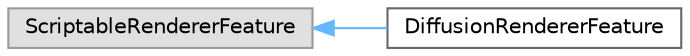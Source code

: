 digraph "クラス階層図"
{
 // LATEX_PDF_SIZE
  bgcolor="transparent";
  edge [fontname=Helvetica,fontsize=10,labelfontname=Helvetica,labelfontsize=10];
  node [fontname=Helvetica,fontsize=10,shape=box,height=0.2,width=0.4];
  rankdir="LR";
  Node0 [id="Node000000",label="ScriptableRendererFeature",height=0.2,width=0.4,color="grey60", fillcolor="#E0E0E0", style="filled",tooltip=" "];
  Node0 -> Node1 [id="edge551_Node000000_Node000001",dir="back",color="steelblue1",style="solid",tooltip=" "];
  Node1 [id="Node000001",label="DiffusionRendererFeature",height=0.2,width=0.4,color="grey40", fillcolor="white", style="filled",URL="$class_diffusion_renderer_feature.html",tooltip=" "];
}
